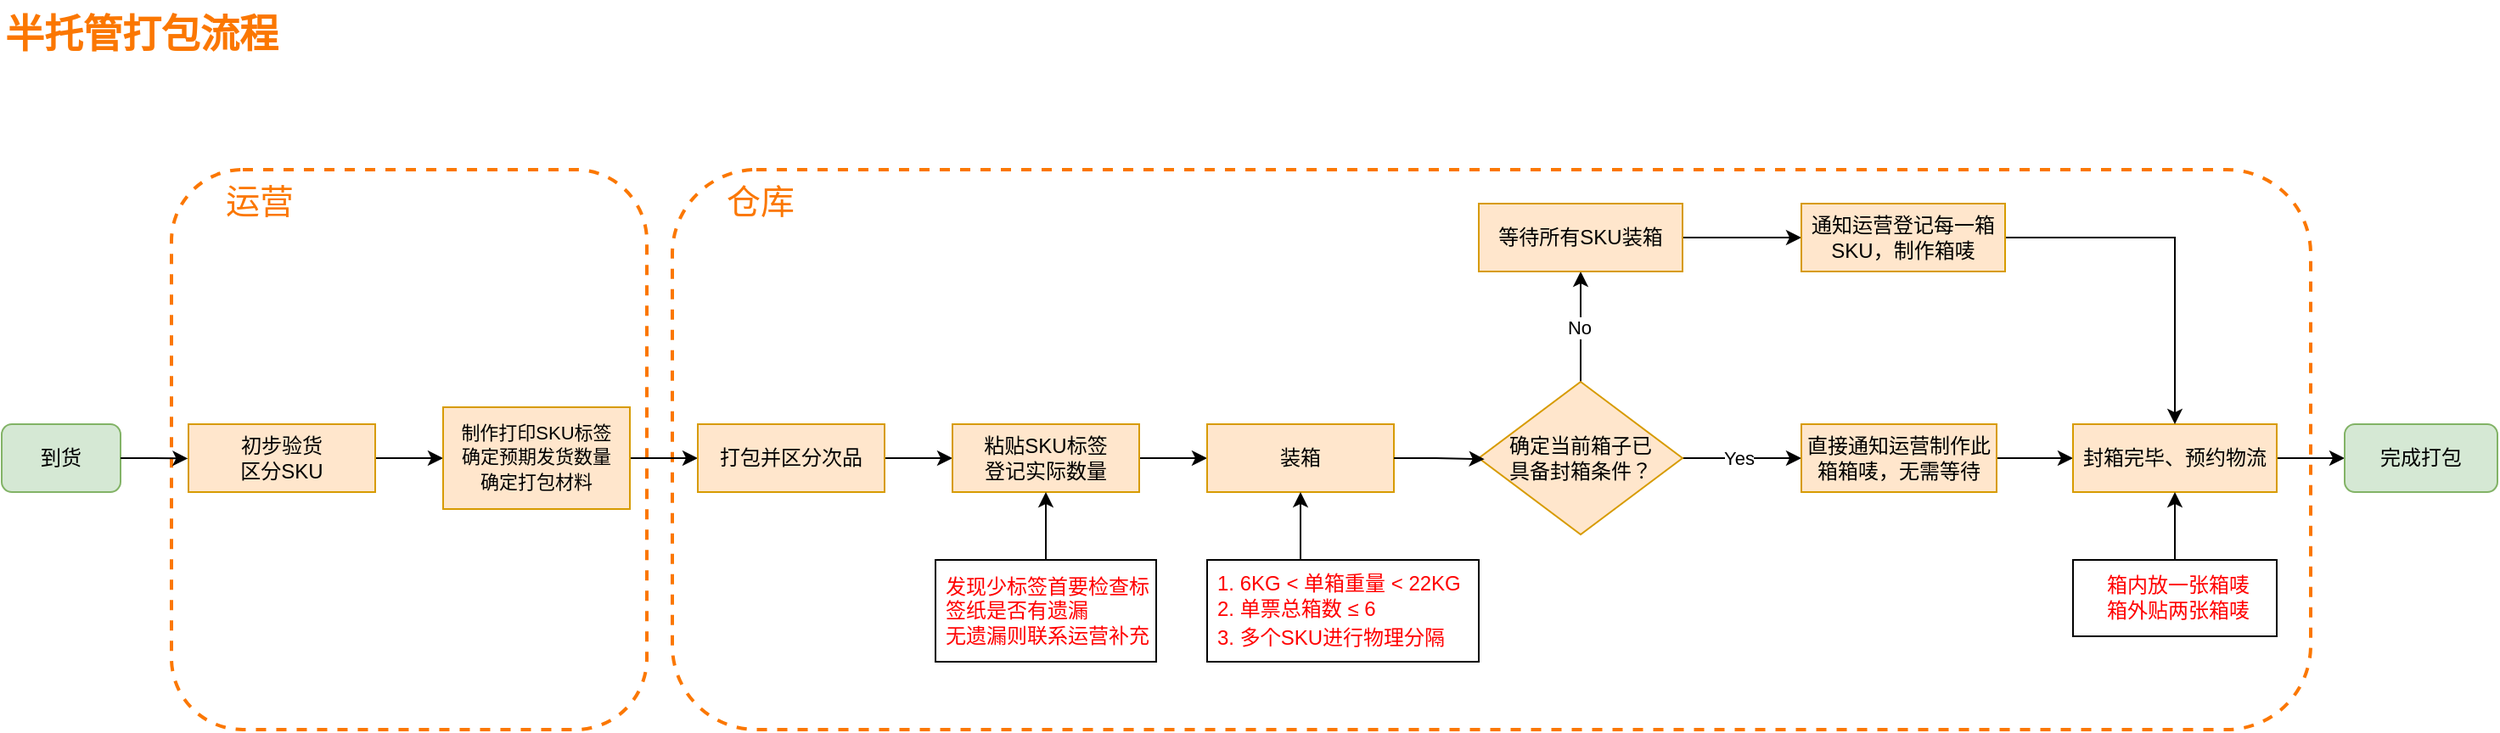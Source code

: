 <mxfile version="24.4.0" type="github">
  <diagram name="第 1 页" id="hYKCOgf0xL3oVbTRl8cX">
    <mxGraphModel dx="1077" dy="603" grid="1" gridSize="10" guides="1" tooltips="1" connect="0" arrows="1" fold="1" page="1" pageScale="1" pageWidth="827" pageHeight="1169" math="0" shadow="0">
      <root>
        <mxCell id="0" />
        <mxCell id="1" parent="0" />
        <mxCell id="N_4_NrX8P0rRNh-OGqyA-50" value="仓库" style="rounded=1;whiteSpace=wrap;dashed=1;strokeColor=#fb7701;fillColor=none;strokeWidth=2;fontColor=#fb7701;fontSize=20;labelPosition=center;verticalLabelPosition=middle;align=left;verticalAlign=top;spacingLeft=30;" parent="1" vertex="1">
          <mxGeometry x="435" y="120" width="965" height="330" as="geometry" />
        </mxCell>
        <mxCell id="N_4_NrX8P0rRNh-OGqyA-49" value="运营" style="rounded=1;whiteSpace=wrap;dashed=1;strokeColor=#fb7701;fillColor=none;strokeWidth=2;fontColor=#fb7701;fontSize=20;labelPosition=center;verticalLabelPosition=middle;align=left;verticalAlign=top;spacingLeft=30;" parent="1" vertex="1">
          <mxGeometry x="140" y="120" width="280" height="330" as="geometry" />
        </mxCell>
        <mxCell id="E1X3tv5tJPRmaZfX1eh5-4" value="&lt;font style=&quot;font-size: 23px;&quot;&gt;半托管打包流程&lt;/font&gt;" style="text;html=1;whiteSpace=wrap;overflow=hidden;rounded=0;fontColor=#fb7701;fontStyle=1;spacingTop=0;spacing=2;spacingLeft=0;spacingRight=0;textShadow=0;" parent="1" vertex="1">
          <mxGeometry x="40" y="20" width="180" height="90" as="geometry" />
        </mxCell>
        <mxCell id="N_4_NrX8P0rRNh-OGqyA-1" value="到货" style="rounded=1;whiteSpace=wrap;html=1;fillColor=#d5e8d4;strokeColor=#82b366;" parent="1" vertex="1">
          <mxGeometry x="40" y="270" width="70" height="40" as="geometry" />
        </mxCell>
        <mxCell id="N_4_NrX8P0rRNh-OGqyA-9" value="" style="edgeStyle=orthogonalEdgeStyle;rounded=0;orthogonalLoop=1;jettySize=auto;html=1;" parent="1" source="N_4_NrX8P0rRNh-OGqyA-6" target="N_4_NrX8P0rRNh-OGqyA-8" edge="1">
          <mxGeometry relative="1" as="geometry" />
        </mxCell>
        <mxCell id="N_4_NrX8P0rRNh-OGqyA-6" value="初步验货&lt;div&gt;区分SKU&lt;/div&gt;" style="whiteSpace=wrap;html=1;rounded=0;fillColor=#ffe6cc;strokeColor=#d79b00;" parent="1" vertex="1">
          <mxGeometry x="150" y="270" width="110" height="40" as="geometry" />
        </mxCell>
        <mxCell id="N_4_NrX8P0rRNh-OGqyA-22" style="edgeStyle=orthogonalEdgeStyle;rounded=0;orthogonalLoop=1;jettySize=auto;html=1;" parent="1" source="N_4_NrX8P0rRNh-OGqyA-8" target="N_4_NrX8P0rRNh-OGqyA-10" edge="1">
          <mxGeometry relative="1" as="geometry" />
        </mxCell>
        <mxCell id="N_4_NrX8P0rRNh-OGqyA-8" value="&lt;font style=&quot;font-size: 11px;&quot;&gt;制作打印SKU标签&lt;/font&gt;&lt;div style=&quot;font-size: 11px; line-height: 140%;&quot;&gt;&lt;font style=&quot;font-size: 11px;&quot;&gt;确定预期发货数量&lt;/font&gt;&lt;/div&gt;&lt;div style=&quot;font-size: 11px; line-height: 140%;&quot;&gt;&lt;font style=&quot;font-size: 11px;&quot;&gt;确定打包材料&lt;/font&gt;&lt;/div&gt;" style="whiteSpace=wrap;html=1;rounded=0;fillColor=#ffe6cc;strokeColor=#d79b00;fontSize=9;align=center;" parent="1" vertex="1">
          <mxGeometry x="300" y="260" width="110" height="60" as="geometry" />
        </mxCell>
        <mxCell id="N_4_NrX8P0rRNh-OGqyA-13" value="" style="edgeStyle=orthogonalEdgeStyle;rounded=0;orthogonalLoop=1;jettySize=auto;html=1;" parent="1" source="N_4_NrX8P0rRNh-OGqyA-10" target="N_4_NrX8P0rRNh-OGqyA-12" edge="1">
          <mxGeometry relative="1" as="geometry" />
        </mxCell>
        <mxCell id="N_4_NrX8P0rRNh-OGqyA-10" value="打包并区分次品" style="whiteSpace=wrap;html=1;rounded=0;fillColor=#ffe6cc;strokeColor=#d79b00;" parent="1" vertex="1">
          <mxGeometry x="450" y="270" width="110" height="40" as="geometry" />
        </mxCell>
        <mxCell id="N_4_NrX8P0rRNh-OGqyA-15" value="" style="edgeStyle=orthogonalEdgeStyle;rounded=0;orthogonalLoop=1;jettySize=auto;html=1;" parent="1" source="N_4_NrX8P0rRNh-OGqyA-12" target="N_4_NrX8P0rRNh-OGqyA-14" edge="1">
          <mxGeometry relative="1" as="geometry" />
        </mxCell>
        <mxCell id="N_4_NrX8P0rRNh-OGqyA-12" value="粘贴SKU标签&lt;div&gt;登记实际数量&lt;/div&gt;" style="whiteSpace=wrap;html=1;rounded=0;fillColor=#ffe6cc;strokeColor=#d79b00;" parent="1" vertex="1">
          <mxGeometry x="600" y="270" width="110" height="40" as="geometry" />
        </mxCell>
        <mxCell id="N_4_NrX8P0rRNh-OGqyA-14" value="装箱" style="whiteSpace=wrap;html=1;rounded=0;fillColor=#ffe6cc;strokeColor=#d79b00;" parent="1" vertex="1">
          <mxGeometry x="750" y="270" width="110" height="40" as="geometry" />
        </mxCell>
        <mxCell id="N_4_NrX8P0rRNh-OGqyA-18" style="edgeStyle=orthogonalEdgeStyle;rounded=0;orthogonalLoop=1;jettySize=auto;html=1;entryX=-0.003;entryY=0.505;entryDx=0;entryDy=0;entryPerimeter=0;" parent="1" source="N_4_NrX8P0rRNh-OGqyA-1" target="N_4_NrX8P0rRNh-OGqyA-6" edge="1">
          <mxGeometry relative="1" as="geometry" />
        </mxCell>
        <mxCell id="N_4_NrX8P0rRNh-OGqyA-27" style="edgeStyle=orthogonalEdgeStyle;rounded=0;orthogonalLoop=1;jettySize=auto;html=1;" parent="1" source="N_4_NrX8P0rRNh-OGqyA-19" target="N_4_NrX8P0rRNh-OGqyA-14" edge="1">
          <mxGeometry relative="1" as="geometry">
            <Array as="points">
              <mxPoint x="805" y="340" />
              <mxPoint x="805" y="340" />
            </Array>
          </mxGeometry>
        </mxCell>
        <mxCell id="N_4_NrX8P0rRNh-OGqyA-19" value="&lt;font style=&quot;font-size: 12px;&quot;&gt;1. 6KG &amp;lt; 单箱重量 &amp;lt; 22KG&lt;/font&gt;&lt;div style=&quot;line-height: 140%;&quot;&gt;&lt;font style=&quot;font-size: 12px;&quot;&gt;2. 单票总箱数&amp;nbsp;&lt;span style=&quot;background-color: rgb(255, 255, 255); white-space: pre-wrap;&quot;&gt;&lt;font face=&quot;Helvetica&quot;&gt;≤&lt;/font&gt;&lt;/span&gt;&lt;span style=&quot;background-color: rgb(255, 255, 255); font-family: -apple-system, BlinkMacSystemFont, &amp;quot;Segoe UI&amp;quot;, &amp;quot;Noto Sans&amp;quot;, Helvetica, Arial, sans-serif, &amp;quot;Apple Color Emoji&amp;quot;, &amp;quot;Segoe UI Emoji&amp;quot;; white-space: pre-wrap;&quot;&gt; &lt;/span&gt;&lt;span style=&quot;background-color: rgb(255, 255, 255); white-space: pre-wrap;&quot;&gt;&lt;font face=&quot;Helvetica&quot; style=&quot;font-size: 12px;&quot;&gt;6&lt;/font&gt;&lt;/span&gt;&lt;/font&gt;&lt;/div&gt;&lt;div style=&quot;line-height: 140%;&quot;&gt;&lt;font style=&quot;font-size: 12px;&quot;&gt;&lt;span style=&quot;background-color: rgb(255, 255, 255); white-space: pre-wrap;&quot;&gt;&lt;font face=&quot;Helvetica&quot; style=&quot;font-size: 12px;&quot;&gt;3. 多个SKU进行物理分隔&lt;/font&gt;&lt;/span&gt;&lt;/font&gt;&lt;/div&gt;" style="whiteSpace=wrap;html=1;align=left;spacingLeft=4;fontColor=#FF0000;" parent="1" vertex="1">
          <mxGeometry x="750" y="350" width="160" height="60" as="geometry" />
        </mxCell>
        <mxCell id="N_4_NrX8P0rRNh-OGqyA-31" value="" style="edgeStyle=orthogonalEdgeStyle;rounded=0;orthogonalLoop=1;jettySize=auto;html=1;" parent="1" source="N_4_NrX8P0rRNh-OGqyA-28" target="N_4_NrX8P0rRNh-OGqyA-30" edge="1">
          <mxGeometry relative="1" as="geometry" />
        </mxCell>
        <mxCell id="N_4_NrX8P0rRNh-OGqyA-44" value="Yes" style="edgeLabel;html=1;align=center;verticalAlign=middle;resizable=0;points=[];" parent="N_4_NrX8P0rRNh-OGqyA-31" vertex="1" connectable="0">
          <mxGeometry x="-0.062" relative="1" as="geometry">
            <mxPoint as="offset" />
          </mxGeometry>
        </mxCell>
        <mxCell id="N_4_NrX8P0rRNh-OGqyA-34" value="" style="edgeStyle=orthogonalEdgeStyle;rounded=0;orthogonalLoop=1;jettySize=auto;html=1;" parent="1" source="N_4_NrX8P0rRNh-OGqyA-28" target="N_4_NrX8P0rRNh-OGqyA-33" edge="1">
          <mxGeometry relative="1" as="geometry" />
        </mxCell>
        <mxCell id="N_4_NrX8P0rRNh-OGqyA-43" value="No" style="edgeLabel;html=1;align=center;verticalAlign=middle;resizable=0;points=[];" parent="N_4_NrX8P0rRNh-OGqyA-34" vertex="1" connectable="0">
          <mxGeometry x="-0.011" y="2" relative="1" as="geometry">
            <mxPoint x="1" as="offset" />
          </mxGeometry>
        </mxCell>
        <mxCell id="N_4_NrX8P0rRNh-OGqyA-28" value="确定当前箱子&lt;span style=&quot;background-color: initial;&quot;&gt;已&lt;/span&gt;&lt;div&gt;&lt;span style=&quot;background-color: initial;&quot;&gt;具备封箱条件？&lt;/span&gt;&lt;/div&gt;" style="rhombus;whiteSpace=wrap;html=1;fillColor=#ffe6cc;strokeColor=#d79b00;" parent="1" vertex="1">
          <mxGeometry x="910" y="245" width="120" height="90" as="geometry" />
        </mxCell>
        <mxCell id="N_4_NrX8P0rRNh-OGqyA-29" style="edgeStyle=orthogonalEdgeStyle;rounded=0;orthogonalLoop=1;jettySize=auto;html=1;entryX=0.028;entryY=0.507;entryDx=0;entryDy=0;entryPerimeter=0;" parent="1" source="N_4_NrX8P0rRNh-OGqyA-14" target="N_4_NrX8P0rRNh-OGqyA-28" edge="1">
          <mxGeometry relative="1" as="geometry" />
        </mxCell>
        <mxCell id="N_4_NrX8P0rRNh-OGqyA-36" value="" style="edgeStyle=orthogonalEdgeStyle;rounded=0;orthogonalLoop=1;jettySize=auto;html=1;" parent="1" source="N_4_NrX8P0rRNh-OGqyA-30" target="N_4_NrX8P0rRNh-OGqyA-35" edge="1">
          <mxGeometry relative="1" as="geometry" />
        </mxCell>
        <mxCell id="N_4_NrX8P0rRNh-OGqyA-30" value="直接通知运营&lt;span style=&quot;background-color: initial;&quot;&gt;制作此箱箱唛，无需等待&lt;/span&gt;" style="whiteSpace=wrap;html=1;fillColor=#ffe6cc;strokeColor=#d79b00;" parent="1" vertex="1">
          <mxGeometry x="1100" y="270" width="115" height="40" as="geometry" />
        </mxCell>
        <mxCell id="N_4_NrX8P0rRNh-OGqyA-40" value="" style="edgeStyle=orthogonalEdgeStyle;rounded=0;orthogonalLoop=1;jettySize=auto;html=1;" parent="1" source="N_4_NrX8P0rRNh-OGqyA-33" target="N_4_NrX8P0rRNh-OGqyA-39" edge="1">
          <mxGeometry relative="1" as="geometry" />
        </mxCell>
        <mxCell id="N_4_NrX8P0rRNh-OGqyA-33" value="等待所有SKU装箱" style="whiteSpace=wrap;html=1;fillColor=#ffe6cc;strokeColor=#d79b00;" parent="1" vertex="1">
          <mxGeometry x="910" y="140" width="120" height="40" as="geometry" />
        </mxCell>
        <mxCell id="N_4_NrX8P0rRNh-OGqyA-46" style="edgeStyle=orthogonalEdgeStyle;rounded=0;orthogonalLoop=1;jettySize=auto;html=1;" parent="1" source="N_4_NrX8P0rRNh-OGqyA-35" target="N_4_NrX8P0rRNh-OGqyA-45" edge="1">
          <mxGeometry relative="1" as="geometry" />
        </mxCell>
        <mxCell id="N_4_NrX8P0rRNh-OGqyA-35" value="封箱完毕、预约物流" style="whiteSpace=wrap;html=1;fillColor=#ffe6cc;strokeColor=#d79b00;" parent="1" vertex="1">
          <mxGeometry x="1260" y="270" width="120" height="40" as="geometry" />
        </mxCell>
        <mxCell id="N_4_NrX8P0rRNh-OGqyA-42" style="edgeStyle=orthogonalEdgeStyle;rounded=0;orthogonalLoop=1;jettySize=auto;html=1;" parent="1" source="N_4_NrX8P0rRNh-OGqyA-39" target="N_4_NrX8P0rRNh-OGqyA-35" edge="1">
          <mxGeometry relative="1" as="geometry" />
        </mxCell>
        <mxCell id="N_4_NrX8P0rRNh-OGqyA-39" value="通知运营登记每一箱SKU，制作箱唛" style="whiteSpace=wrap;html=1;fillColor=#ffe6cc;strokeColor=#d79b00;" parent="1" vertex="1">
          <mxGeometry x="1100" y="140" width="120" height="40" as="geometry" />
        </mxCell>
        <mxCell id="N_4_NrX8P0rRNh-OGqyA-45" value="完成打包" style="rounded=1;whiteSpace=wrap;html=1;fillColor=#d5e8d4;strokeColor=#82b366;" parent="1" vertex="1">
          <mxGeometry x="1420" y="270" width="90" height="40" as="geometry" />
        </mxCell>
        <mxCell id="N_4_NrX8P0rRNh-OGqyA-48" style="edgeStyle=orthogonalEdgeStyle;rounded=0;orthogonalLoop=1;jettySize=auto;html=1;" parent="1" source="N_4_NrX8P0rRNh-OGqyA-47" target="N_4_NrX8P0rRNh-OGqyA-35" edge="1">
          <mxGeometry relative="1" as="geometry" />
        </mxCell>
        <mxCell id="N_4_NrX8P0rRNh-OGqyA-47" value="箱内放一张箱唛&lt;div style=&quot;line-height: 140%;&quot;&gt;箱外贴两张箱唛&lt;/div&gt;" style="whiteSpace=wrap;html=1;align=center;spacingLeft=4;fontColor=#FF0000;" parent="1" vertex="1">
          <mxGeometry x="1260" y="350" width="120" height="45" as="geometry" />
        </mxCell>
        <mxCell id="siDDbPMeogsdkTrZbKrd-2" style="edgeStyle=orthogonalEdgeStyle;rounded=0;orthogonalLoop=1;jettySize=auto;html=1;" edge="1" parent="1" source="siDDbPMeogsdkTrZbKrd-1" target="N_4_NrX8P0rRNh-OGqyA-12">
          <mxGeometry relative="1" as="geometry" />
        </mxCell>
        <mxCell id="siDDbPMeogsdkTrZbKrd-1" value="发现少标签首要检查标签纸是否有遗漏&lt;div&gt;无遗漏则联系运营补充&lt;/div&gt;" style="whiteSpace=wrap;html=1;align=left;spacingLeft=4;fontColor=#FF0000;" vertex="1" parent="1">
          <mxGeometry x="590" y="350" width="130" height="60" as="geometry" />
        </mxCell>
      </root>
    </mxGraphModel>
  </diagram>
</mxfile>
